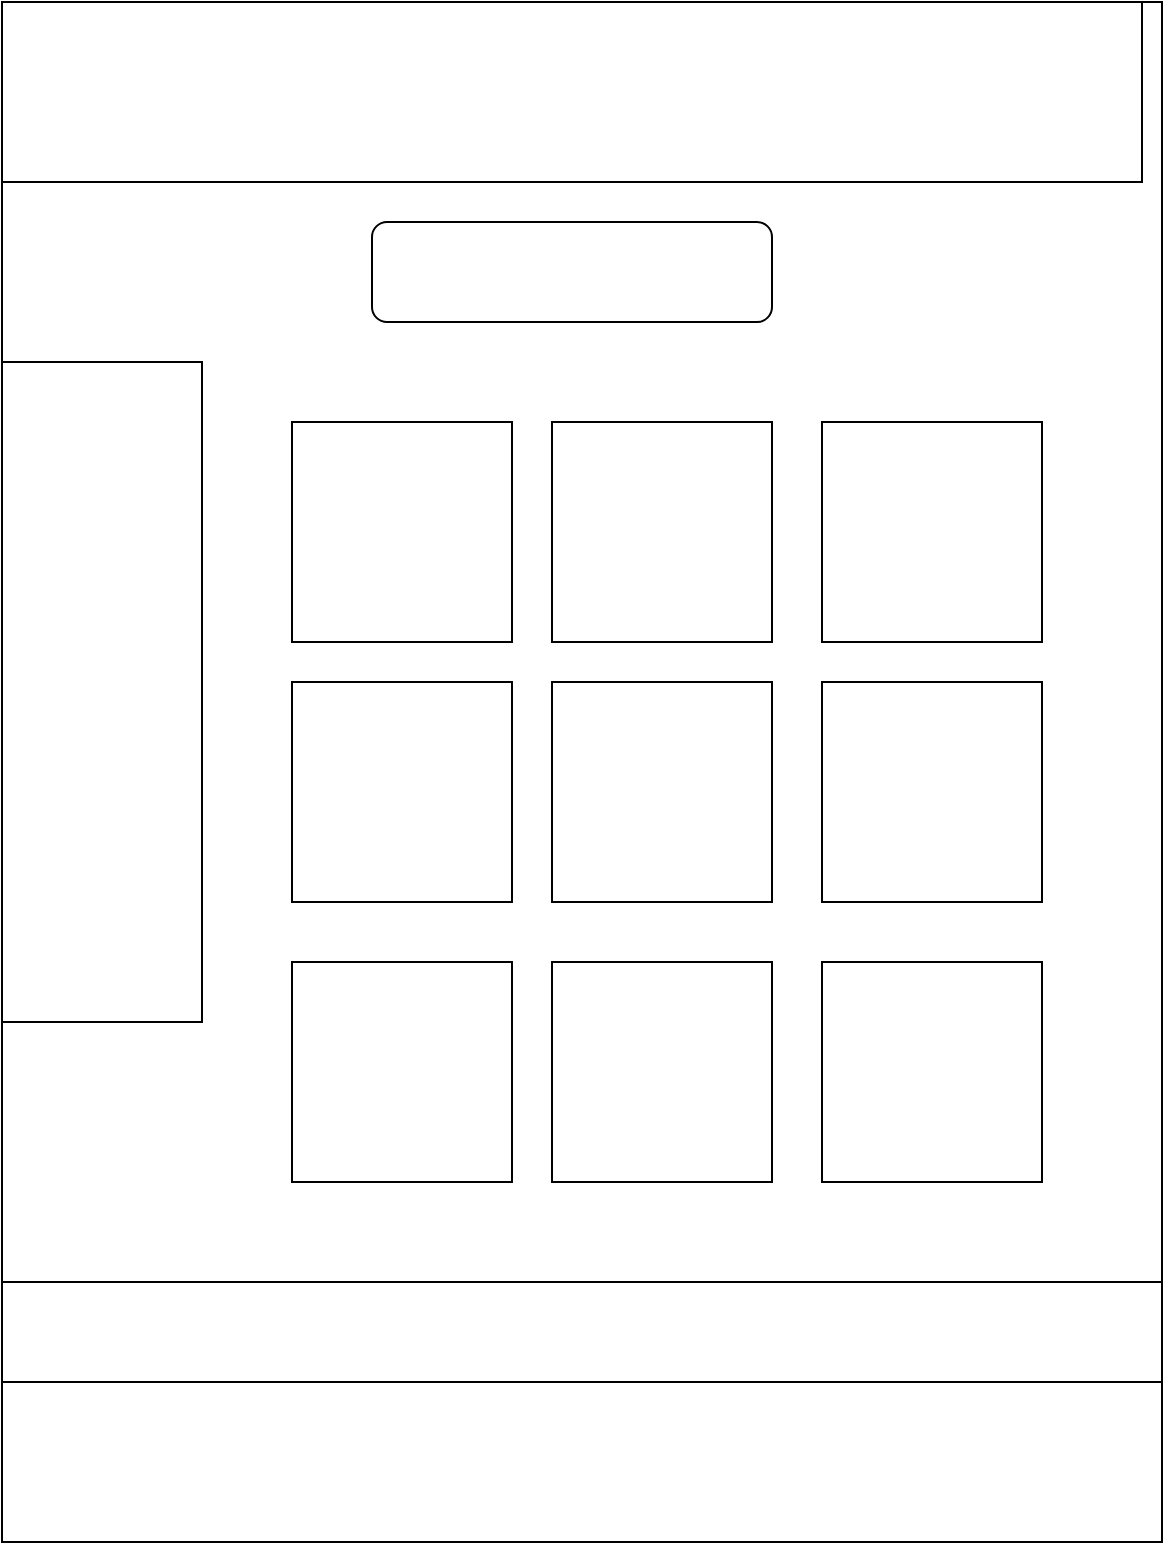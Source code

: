 <mxfile version="17.2.4" type="device"><diagram id="epmiKl6L2z-hePKurypZ" name="Page-1"><mxGraphModel dx="1422" dy="794" grid="1" gridSize="10" guides="1" tooltips="1" connect="1" arrows="1" fold="1" page="1" pageScale="1" pageWidth="850" pageHeight="1100" math="0" shadow="0"><root><mxCell id="0"/><mxCell id="1" parent="0"/><mxCell id="cLmDdtNEkIWF9YCBlaoL-1" value="" style="whiteSpace=wrap;html=1;" vertex="1" parent="1"><mxGeometry x="170" y="110" width="580" height="770" as="geometry"/></mxCell><mxCell id="cLmDdtNEkIWF9YCBlaoL-2" value="" style="whiteSpace=wrap;html=1;aspect=fixed;" vertex="1" parent="1"><mxGeometry x="315" y="320" width="110" height="110" as="geometry"/></mxCell><mxCell id="cLmDdtNEkIWF9YCBlaoL-3" value="" style="rounded=0;whiteSpace=wrap;html=1;" vertex="1" parent="1"><mxGeometry x="170" y="110" width="570" height="90" as="geometry"/></mxCell><mxCell id="cLmDdtNEkIWF9YCBlaoL-8" value="" style="rounded=1;whiteSpace=wrap;html=1;" vertex="1" parent="1"><mxGeometry x="355" y="220" width="200" height="50" as="geometry"/></mxCell><mxCell id="cLmDdtNEkIWF9YCBlaoL-11" value="" style="whiteSpace=wrap;html=1;aspect=fixed;" vertex="1" parent="1"><mxGeometry x="445" y="320" width="110" height="110" as="geometry"/></mxCell><mxCell id="cLmDdtNEkIWF9YCBlaoL-12" value="" style="whiteSpace=wrap;html=1;aspect=fixed;" vertex="1" parent="1"><mxGeometry x="580" y="320" width="110" height="110" as="geometry"/></mxCell><mxCell id="cLmDdtNEkIWF9YCBlaoL-15" value="" style="whiteSpace=wrap;html=1;" vertex="1" parent="1"><mxGeometry x="170" y="290" width="100" height="330" as="geometry"/></mxCell><mxCell id="cLmDdtNEkIWF9YCBlaoL-16" value="" style="rounded=0;whiteSpace=wrap;html=1;" vertex="1" parent="1"><mxGeometry x="170" y="750" width="580" height="50" as="geometry"/></mxCell><mxCell id="cLmDdtNEkIWF9YCBlaoL-18" value="" style="whiteSpace=wrap;html=1;aspect=fixed;" vertex="1" parent="1"><mxGeometry x="315" y="450" width="110" height="110" as="geometry"/></mxCell><mxCell id="cLmDdtNEkIWF9YCBlaoL-19" value="" style="whiteSpace=wrap;html=1;aspect=fixed;" vertex="1" parent="1"><mxGeometry x="445" y="450" width="110" height="110" as="geometry"/></mxCell><mxCell id="cLmDdtNEkIWF9YCBlaoL-20" value="" style="whiteSpace=wrap;html=1;aspect=fixed;" vertex="1" parent="1"><mxGeometry x="580" y="450" width="110" height="110" as="geometry"/></mxCell><mxCell id="cLmDdtNEkIWF9YCBlaoL-21" value="" style="whiteSpace=wrap;html=1;aspect=fixed;" vertex="1" parent="1"><mxGeometry x="315" y="590" width="110" height="110" as="geometry"/></mxCell><mxCell id="cLmDdtNEkIWF9YCBlaoL-22" value="" style="whiteSpace=wrap;html=1;aspect=fixed;" vertex="1" parent="1"><mxGeometry x="445" y="590" width="110" height="110" as="geometry"/></mxCell><mxCell id="cLmDdtNEkIWF9YCBlaoL-23" value="" style="whiteSpace=wrap;html=1;aspect=fixed;" vertex="1" parent="1"><mxGeometry x="580" y="590" width="110" height="110" as="geometry"/></mxCell></root></mxGraphModel></diagram></mxfile>
